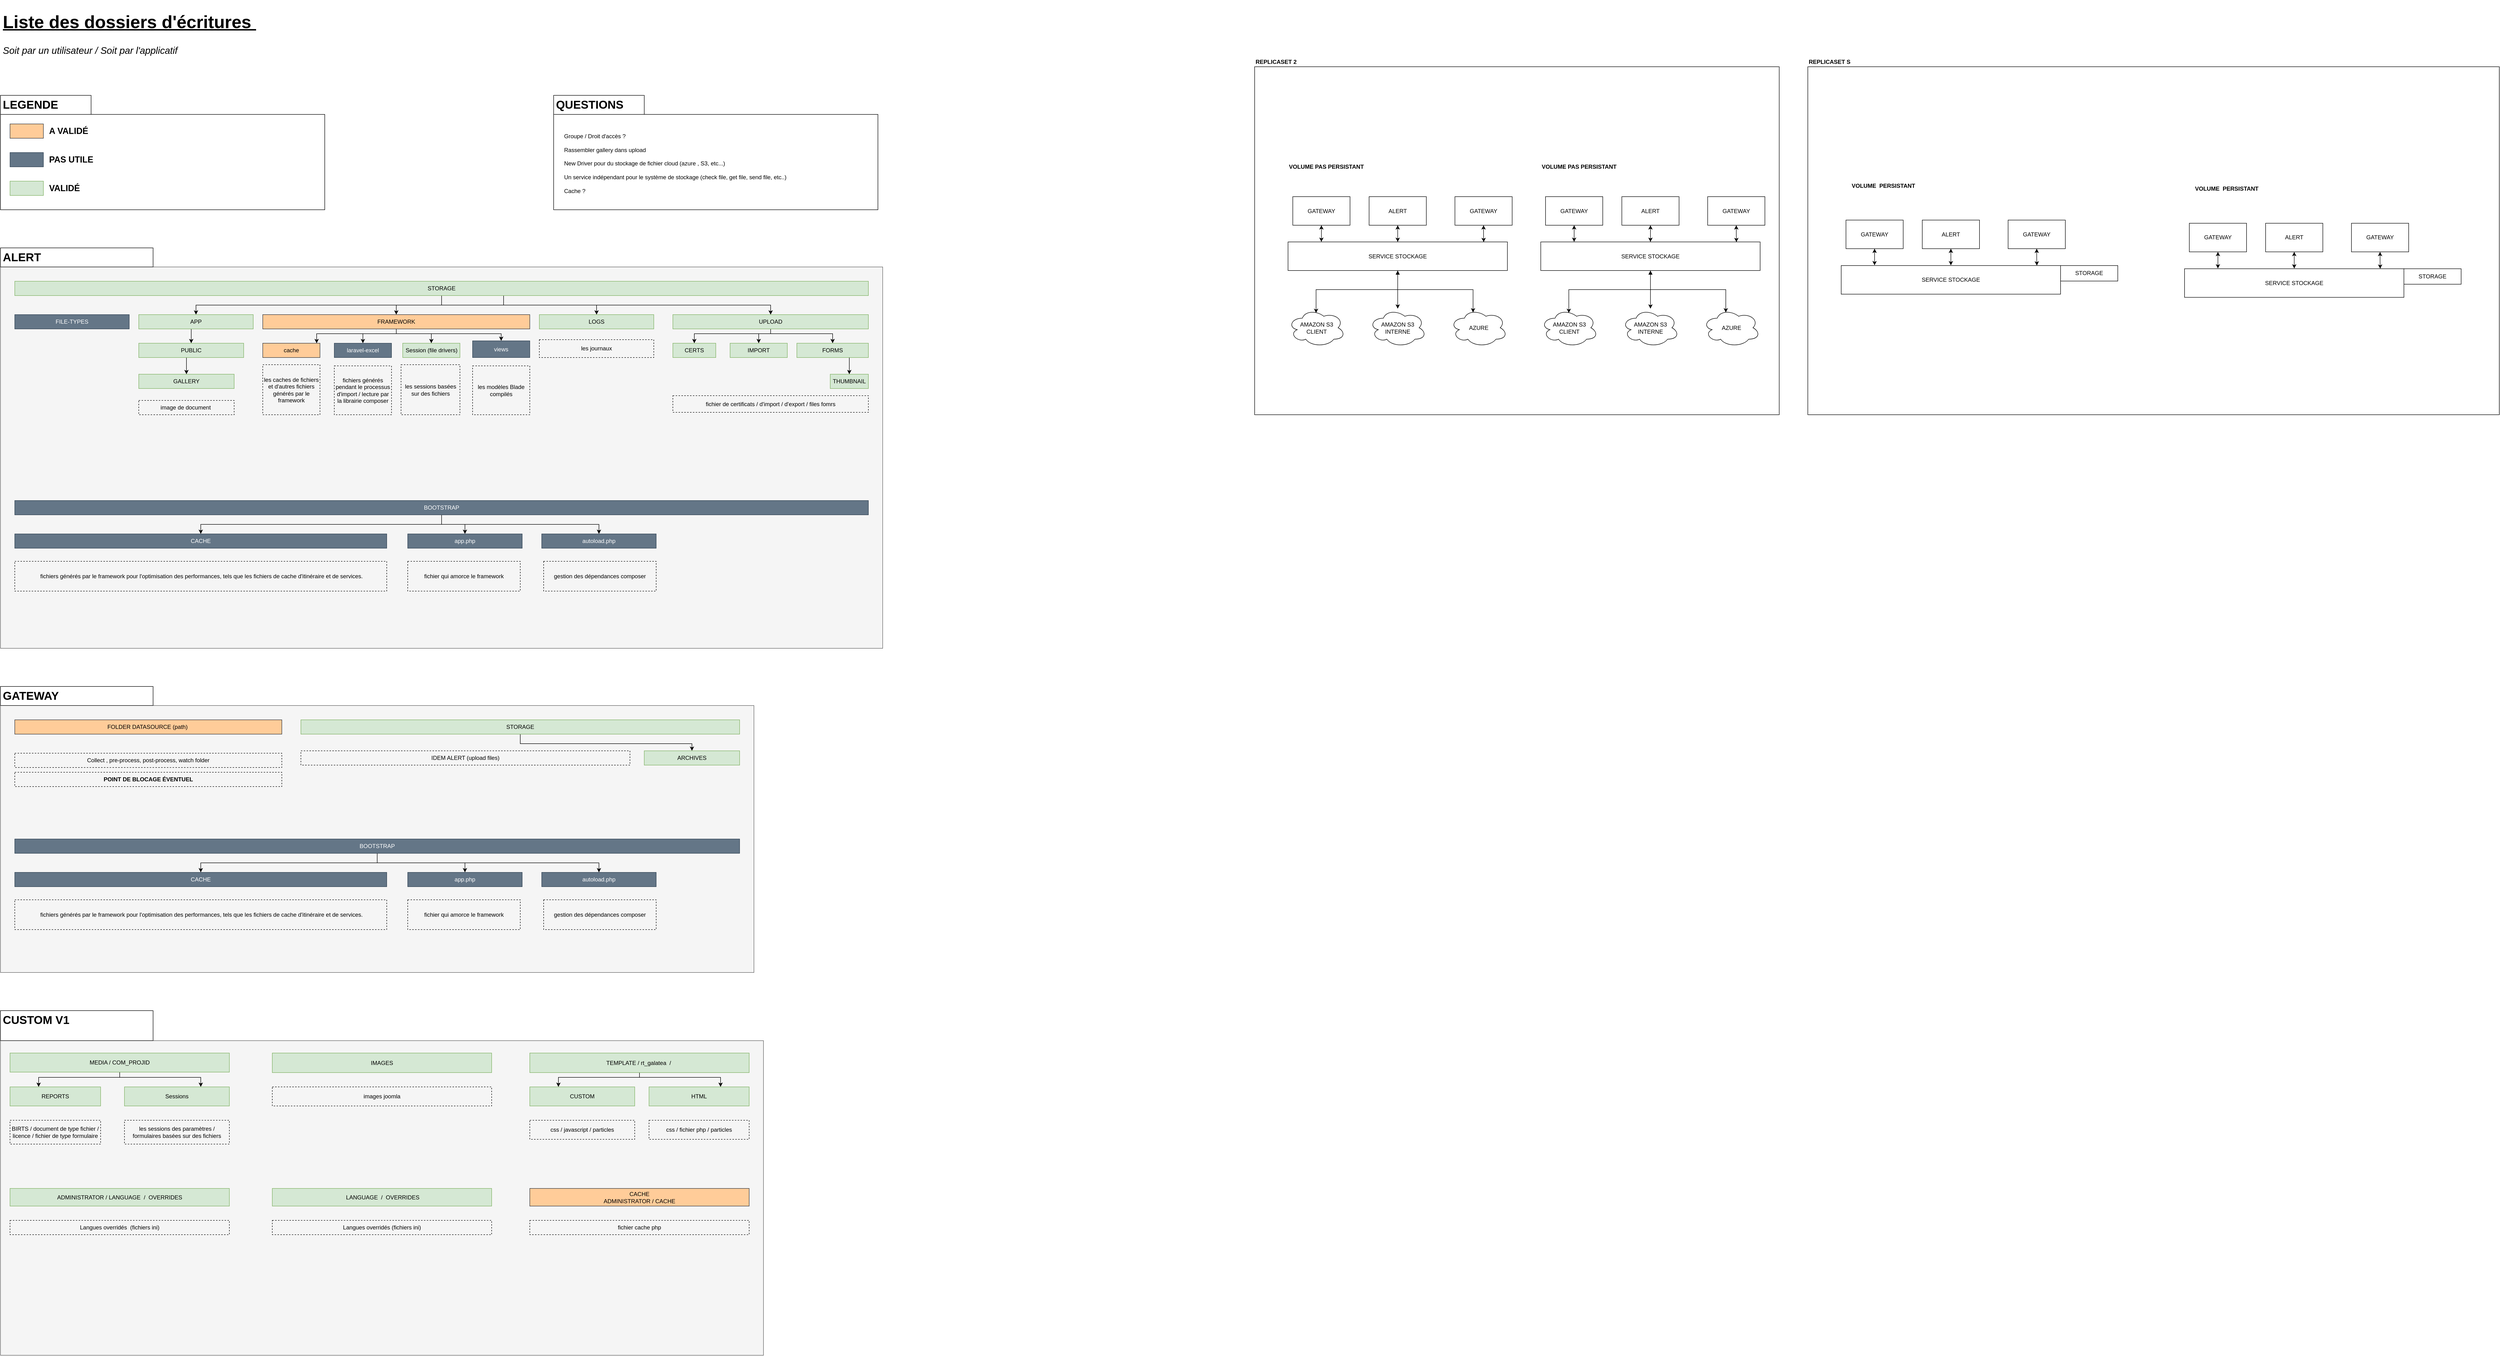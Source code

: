 <mxfile version="13.9.9" type="device"><diagram id="OkHd3RX6-KRM4iZGsdEb" name="Page-1"><mxGraphModel dx="9007" dy="5366" grid="1" gridSize="10" guides="1" tooltips="1" connect="1" arrows="1" fold="1" page="1" pageScale="1" pageWidth="827" pageHeight="1169" math="0" shadow="0"><root><mxCell id="0"/><mxCell id="1" parent="0"/><mxCell id="S_v7R1fjkgU-21lnmZTe-93" value="" style="rounded=0;whiteSpace=wrap;html=1;" parent="1" vertex="1"><mxGeometry x="3110" y="-1020" width="1450" height="730" as="geometry"/></mxCell><mxCell id="S_v7R1fjkgU-21lnmZTe-90" value="" style="rounded=0;whiteSpace=wrap;html=1;" parent="1" vertex="1"><mxGeometry x="1950" y="-1020" width="1100" height="730" as="geometry"/></mxCell><mxCell id="-ej1KCLemSZZlTg5Ht0C-1" value="" style="rounded=0;whiteSpace=wrap;html=1;fillColor=#f5f5f5;strokeColor=#666666;fontColor=#333333;" parent="1" vertex="1"><mxGeometry x="-680" y="-600" width="1850" height="800" as="geometry"/></mxCell><mxCell id="-ej1KCLemSZZlTg5Ht0C-12" style="edgeStyle=orthogonalEdgeStyle;rounded=0;orthogonalLoop=1;jettySize=auto;html=1;entryX=0.5;entryY=0;entryDx=0;entryDy=0;exitX=0.5;exitY=1;exitDx=0;exitDy=0;" parent="1" source="-ej1KCLemSZZlTg5Ht0C-5" target="-ej1KCLemSZZlTg5Ht0C-6" edge="1"><mxGeometry relative="1" as="geometry"><Array as="points"><mxPoint x="375" y="-520"/><mxPoint x="-270" y="-520"/></Array></mxGeometry></mxCell><mxCell id="-ej1KCLemSZZlTg5Ht0C-14" style="edgeStyle=orthogonalEdgeStyle;rounded=0;orthogonalLoop=1;jettySize=auto;html=1;entryX=0.5;entryY=0;entryDx=0;entryDy=0;" parent="1" source="-ej1KCLemSZZlTg5Ht0C-5" target="-ej1KCLemSZZlTg5Ht0C-8" edge="1"><mxGeometry relative="1" as="geometry"/></mxCell><mxCell id="-ej1KCLemSZZlTg5Ht0C-15" style="edgeStyle=orthogonalEdgeStyle;rounded=0;orthogonalLoop=1;jettySize=auto;html=1;entryX=0.5;entryY=0;entryDx=0;entryDy=0;exitX=0.5;exitY=1;exitDx=0;exitDy=0;" parent="1" source="-ej1KCLemSZZlTg5Ht0C-5" target="-ej1KCLemSZZlTg5Ht0C-10" edge="1"><mxGeometry relative="1" as="geometry"><Array as="points"><mxPoint x="375" y="-520"/><mxPoint x="570" y="-520"/></Array></mxGeometry></mxCell><mxCell id="-ej1KCLemSZZlTg5Ht0C-16" style="edgeStyle=orthogonalEdgeStyle;rounded=0;orthogonalLoop=1;jettySize=auto;html=1;entryX=0.5;entryY=0;entryDx=0;entryDy=0;exitX=0.5;exitY=1;exitDx=0;exitDy=0;" parent="1" source="-ej1KCLemSZZlTg5Ht0C-5" target="-ej1KCLemSZZlTg5Ht0C-11" edge="1"><mxGeometry relative="1" as="geometry"><Array as="points"><mxPoint x="375" y="-520"/><mxPoint x="935" y="-520"/></Array></mxGeometry></mxCell><mxCell id="-ej1KCLemSZZlTg5Ht0C-5" value="STORAGE" style="rounded=0;whiteSpace=wrap;html=1;strokeColor=#82b366;fillColor=#d5e8d4;" parent="1" vertex="1"><mxGeometry x="-650" y="-570" width="1790" height="30" as="geometry"/></mxCell><mxCell id="-ej1KCLemSZZlTg5Ht0C-18" style="edgeStyle=orthogonalEdgeStyle;rounded=0;orthogonalLoop=1;jettySize=auto;html=1;entryX=0.5;entryY=0;entryDx=0;entryDy=0;fillColor=#d5e8d4;" parent="1" source="-ej1KCLemSZZlTg5Ht0C-6" target="-ej1KCLemSZZlTg5Ht0C-17" edge="1"><mxGeometry relative="1" as="geometry"><Array as="points"><mxPoint x="-280" y="-460"/><mxPoint x="-280" y="-460"/></Array></mxGeometry></mxCell><mxCell id="-ej1KCLemSZZlTg5Ht0C-6" value="APP" style="rounded=0;whiteSpace=wrap;html=1;strokeColor=#82b366;fillColor=#d5e8d4;" parent="1" vertex="1"><mxGeometry x="-390" y="-500" width="240" height="30" as="geometry"/></mxCell><mxCell id="qd_x2ohk-GeoqMFToC4_-42" value="" style="edgeStyle=orthogonalEdgeStyle;rounded=0;orthogonalLoop=1;jettySize=auto;html=1;entryX=0.5;entryY=0;entryDx=0;entryDy=0;" parent="1" source="-ej1KCLemSZZlTg5Ht0C-8" target="qd_x2ohk-GeoqMFToC4_-41" edge="1"><mxGeometry relative="1" as="geometry"><Array as="points"><mxPoint x="150" y="-460"/><mxPoint x="224" y="-460"/></Array></mxGeometry></mxCell><mxCell id="qd_x2ohk-GeoqMFToC4_-46" style="edgeStyle=orthogonalEdgeStyle;rounded=0;orthogonalLoop=1;jettySize=auto;html=1;entryX=0.5;entryY=0;entryDx=0;entryDy=0;" parent="1" source="-ej1KCLemSZZlTg5Ht0C-8" target="qd_x2ohk-GeoqMFToC4_-44" edge="1"><mxGeometry relative="1" as="geometry"><Array as="points"><mxPoint x="150" y="-460"/><mxPoint x="80" y="-460"/></Array></mxGeometry></mxCell><mxCell id="qd_x2ohk-GeoqMFToC4_-47" style="edgeStyle=orthogonalEdgeStyle;rounded=0;orthogonalLoop=1;jettySize=auto;html=1;" parent="1" source="-ej1KCLemSZZlTg5Ht0C-8" target="qd_x2ohk-GeoqMFToC4_-43" edge="1"><mxGeometry relative="1" as="geometry"><Array as="points"><mxPoint x="150" y="-460"/><mxPoint x="-17" y="-460"/></Array></mxGeometry></mxCell><mxCell id="qd_x2ohk-GeoqMFToC4_-48" style="edgeStyle=orthogonalEdgeStyle;rounded=0;orthogonalLoop=1;jettySize=auto;html=1;exitX=0.5;exitY=1;exitDx=0;exitDy=0;entryX=0.5;entryY=0;entryDx=0;entryDy=0;" parent="1" source="-ej1KCLemSZZlTg5Ht0C-8" target="qd_x2ohk-GeoqMFToC4_-45" edge="1"><mxGeometry relative="1" as="geometry"><Array as="points"><mxPoint x="150" y="-460"/><mxPoint x="370" y="-460"/></Array></mxGeometry></mxCell><mxCell id="-ej1KCLemSZZlTg5Ht0C-8" value="FRAMEWORK" style="rounded=0;whiteSpace=wrap;html=1;strokeColor=#36393d;fillColor=#ffcc99;" parent="1" vertex="1"><mxGeometry x="-130" y="-500" width="560" height="30" as="geometry"/></mxCell><mxCell id="-ej1KCLemSZZlTg5Ht0C-10" value="LOGS" style="rounded=0;whiteSpace=wrap;html=1;strokeColor=#82b366;fillColor=#d5e8d4;" parent="1" vertex="1"><mxGeometry x="450" y="-500" width="240" height="30" as="geometry"/></mxCell><mxCell id="qd_x2ohk-GeoqMFToC4_-52" style="edgeStyle=orthogonalEdgeStyle;rounded=0;orthogonalLoop=1;jettySize=auto;html=1;entryX=0.5;entryY=0;entryDx=0;entryDy=0;" parent="1" source="-ej1KCLemSZZlTg5Ht0C-11" target="-ej1KCLemSZZlTg5Ht0C-24" edge="1"><mxGeometry relative="1" as="geometry"><Array as="points"><mxPoint x="935" y="-460"/><mxPoint x="910" y="-460"/></Array></mxGeometry></mxCell><mxCell id="qd_x2ohk-GeoqMFToC4_-53" style="edgeStyle=orthogonalEdgeStyle;rounded=0;orthogonalLoop=1;jettySize=auto;html=1;entryX=0.5;entryY=0;entryDx=0;entryDy=0;" parent="1" source="-ej1KCLemSZZlTg5Ht0C-11" target="qd_x2ohk-GeoqMFToC4_-2" edge="1"><mxGeometry relative="1" as="geometry"><Array as="points"><mxPoint x="935" y="-460"/><mxPoint x="775" y="-460"/></Array></mxGeometry></mxCell><mxCell id="qd_x2ohk-GeoqMFToC4_-54" style="edgeStyle=orthogonalEdgeStyle;rounded=0;orthogonalLoop=1;jettySize=auto;html=1;entryX=0.5;entryY=0;entryDx=0;entryDy=0;" parent="1" source="-ej1KCLemSZZlTg5Ht0C-11" target="-ej1KCLemSZZlTg5Ht0C-22" edge="1"><mxGeometry relative="1" as="geometry"><Array as="points"><mxPoint x="935" y="-460"/><mxPoint x="1065" y="-460"/></Array></mxGeometry></mxCell><mxCell id="-ej1KCLemSZZlTg5Ht0C-11" value="UPLOAD" style="rounded=0;whiteSpace=wrap;html=1;strokeColor=#82b366;fillColor=#d5e8d4;" parent="1" vertex="1"><mxGeometry x="730" y="-500" width="410" height="30" as="geometry"/></mxCell><mxCell id="-ej1KCLemSZZlTg5Ht0C-21" style="edgeStyle=orthogonalEdgeStyle;rounded=0;orthogonalLoop=1;jettySize=auto;html=1;entryX=0.5;entryY=0;entryDx=0;entryDy=0;fillColor=#d5e8d4;" parent="1" source="-ej1KCLemSZZlTg5Ht0C-17" target="-ej1KCLemSZZlTg5Ht0C-19" edge="1"><mxGeometry relative="1" as="geometry"><Array as="points"><mxPoint x="-290" y="-400"/><mxPoint x="-290" y="-400"/></Array></mxGeometry></mxCell><mxCell id="-ej1KCLemSZZlTg5Ht0C-17" value="PUBLIC" style="rounded=0;whiteSpace=wrap;html=1;strokeColor=#82b366;fillColor=#d5e8d4;" parent="1" vertex="1"><mxGeometry x="-390" y="-440" width="220" height="30" as="geometry"/></mxCell><mxCell id="-ej1KCLemSZZlTg5Ht0C-19" value="GALLERY" style="rounded=0;whiteSpace=wrap;html=1;strokeColor=#82b366;fillColor=#d5e8d4;" parent="1" vertex="1"><mxGeometry x="-390" y="-375" width="200" height="30" as="geometry"/></mxCell><mxCell id="-ej1KCLemSZZlTg5Ht0C-27" style="edgeStyle=orthogonalEdgeStyle;rounded=0;orthogonalLoop=1;jettySize=auto;html=1;entryX=0.5;entryY=0;entryDx=0;entryDy=0;fillColor=#d5e8d4;" parent="1" source="-ej1KCLemSZZlTg5Ht0C-22" target="-ej1KCLemSZZlTg5Ht0C-26" edge="1"><mxGeometry relative="1" as="geometry"><Array as="points"><mxPoint x="1100" y="-400"/><mxPoint x="1100" y="-400"/></Array></mxGeometry></mxCell><mxCell id="-ej1KCLemSZZlTg5Ht0C-22" value="FORMS" style="rounded=0;whiteSpace=wrap;html=1;strokeColor=#82b366;fillColor=#d5e8d4;" parent="1" vertex="1"><mxGeometry x="990" y="-440" width="150" height="30" as="geometry"/></mxCell><mxCell id="-ej1KCLemSZZlTg5Ht0C-24" value="IMPORT" style="rounded=0;whiteSpace=wrap;html=1;strokeColor=#82b366;fillColor=#d5e8d4;" parent="1" vertex="1"><mxGeometry x="850" y="-440" width="120" height="30" as="geometry"/></mxCell><mxCell id="-ej1KCLemSZZlTg5Ht0C-26" value="THUMBNAIL" style="rounded=0;whiteSpace=wrap;html=1;strokeColor=#82b366;fillColor=#d5e8d4;" parent="1" vertex="1"><mxGeometry x="1060" y="-375" width="80" height="30" as="geometry"/></mxCell><mxCell id="-ej1KCLemSZZlTg5Ht0C-37" style="edgeStyle=orthogonalEdgeStyle;rounded=0;orthogonalLoop=1;jettySize=auto;html=1;entryX=0.5;entryY=0;entryDx=0;entryDy=0;fillColor=#d5e8d4;" parent="1" source="-ej1KCLemSZZlTg5Ht0C-35" target="-ej1KCLemSZZlTg5Ht0C-36" edge="1"><mxGeometry relative="1" as="geometry"/></mxCell><mxCell id="-ej1KCLemSZZlTg5Ht0C-41" style="edgeStyle=orthogonalEdgeStyle;rounded=0;orthogonalLoop=1;jettySize=auto;html=1;entryX=0.5;entryY=0;entryDx=0;entryDy=0;fillColor=#d5e8d4;" parent="1" source="-ej1KCLemSZZlTg5Ht0C-35" target="-ej1KCLemSZZlTg5Ht0C-38" edge="1"><mxGeometry relative="1" as="geometry"/></mxCell><mxCell id="-ej1KCLemSZZlTg5Ht0C-42" style="edgeStyle=orthogonalEdgeStyle;rounded=0;orthogonalLoop=1;jettySize=auto;html=1;fillColor=#d5e8d4;" parent="1" source="-ej1KCLemSZZlTg5Ht0C-35" target="-ej1KCLemSZZlTg5Ht0C-39" edge="1"><mxGeometry relative="1" as="geometry"/></mxCell><mxCell id="-ej1KCLemSZZlTg5Ht0C-35" value="BOOTSTRAP" style="rounded=0;whiteSpace=wrap;html=1;strokeColor=#314354;fillColor=#647687;fontColor=#ffffff;" parent="1" vertex="1"><mxGeometry x="-650" y="-110" width="1790" height="30" as="geometry"/></mxCell><mxCell id="-ej1KCLemSZZlTg5Ht0C-36" value="CACHE" style="rounded=0;whiteSpace=wrap;html=1;strokeColor=#314354;fillColor=#647687;fontColor=#ffffff;" parent="1" vertex="1"><mxGeometry x="-650" y="-40" width="780" height="30" as="geometry"/></mxCell><mxCell id="-ej1KCLemSZZlTg5Ht0C-38" value="app.php" style="rounded=0;whiteSpace=wrap;html=1;strokeColor=#314354;fillColor=#647687;fontColor=#ffffff;" parent="1" vertex="1"><mxGeometry x="174" y="-40" width="240" height="30" as="geometry"/></mxCell><mxCell id="-ej1KCLemSZZlTg5Ht0C-39" value="autoload.php" style="rounded=0;whiteSpace=wrap;html=1;strokeColor=#314354;fillColor=#647687;fontColor=#ffffff;" parent="1" vertex="1"><mxGeometry x="455" y="-40" width="240" height="30" as="geometry"/></mxCell><mxCell id="-ej1KCLemSZZlTg5Ht0C-44" value="" style="rounded=0;whiteSpace=wrap;html=1;fillColor=#f5f5f5;strokeColor=#666666;fontColor=#333333;" parent="1" vertex="1"><mxGeometry x="-680" y="320" width="1580" height="560" as="geometry"/></mxCell><mxCell id="L23HltlDY-sC8uJdL2J7-2" style="edgeStyle=orthogonalEdgeStyle;rounded=0;orthogonalLoop=1;jettySize=auto;html=1;entryX=0.5;entryY=0;entryDx=0;entryDy=0;" parent="1" source="-ej1KCLemSZZlTg5Ht0C-51" target="L23HltlDY-sC8uJdL2J7-1" edge="1"><mxGeometry relative="1" as="geometry"/></mxCell><mxCell id="-ej1KCLemSZZlTg5Ht0C-51" value="STORAGE" style="rounded=0;whiteSpace=wrap;html=1;strokeColor=#82b366;fillColor=#d5e8d4;" parent="1" vertex="1"><mxGeometry x="-50" y="350" width="920" height="30" as="geometry"/></mxCell><mxCell id="-ej1KCLemSZZlTg5Ht0C-81" value="&lt;h1&gt;GATEWAY&lt;/h1&gt;" style="text;html=1;fillColor=none;spacing=5;spacingTop=-20;whiteSpace=wrap;overflow=hidden;rounded=0;strokeColor=#000000;" parent="1" vertex="1"><mxGeometry x="-680" y="280" width="320" height="40" as="geometry"/></mxCell><mxCell id="-ej1KCLemSZZlTg5Ht0C-82" value="image de document&amp;nbsp;" style="text;html=1;fillColor=none;align=center;verticalAlign=middle;whiteSpace=wrap;rounded=0;strokeColor=#000000;dashed=1;" parent="1" vertex="1"><mxGeometry x="-390" y="-320" width="200" height="30" as="geometry"/></mxCell><mxCell id="-ej1KCLemSZZlTg5Ht0C-83" value="&lt;h1&gt;ALERT&lt;/h1&gt;" style="text;html=1;fillColor=none;spacing=5;spacingTop=-20;whiteSpace=wrap;overflow=hidden;rounded=0;strokeColor=#000000;" parent="1" vertex="1"><mxGeometry x="-680" y="-640" width="320" height="40" as="geometry"/></mxCell><mxCell id="qd_x2ohk-GeoqMFToC4_-1" value="FOLDER DATASOURCE (path)&amp;nbsp;" style="rounded=0;whiteSpace=wrap;html=1;strokeColor=#36393d;fillColor=#ffcc99;" parent="1" vertex="1"><mxGeometry x="-650" y="350" width="560" height="30" as="geometry"/></mxCell><mxCell id="qd_x2ohk-GeoqMFToC4_-2" value="CERTS" style="rounded=0;whiteSpace=wrap;html=1;strokeColor=#82b366;fillColor=#d5e8d4;" parent="1" vertex="1"><mxGeometry x="730" y="-440" width="90" height="30" as="geometry"/></mxCell><mxCell id="qd_x2ohk-GeoqMFToC4_-5" value="FILE-TYPES" style="rounded=0;whiteSpace=wrap;html=1;strokeColor=#314354;fillColor=#647687;fontColor=#ffffff;" parent="1" vertex="1"><mxGeometry x="-650" y="-500" width="240" height="30" as="geometry"/></mxCell><mxCell id="qd_x2ohk-GeoqMFToC4_-13" value="" style="rounded=0;whiteSpace=wrap;html=1;fillColor=#f5f5f5;strokeColor=#666666;fontColor=#333333;" parent="1" vertex="1"><mxGeometry x="-680" y="1023" width="1600" height="660" as="geometry"/></mxCell><mxCell id="qd_x2ohk-GeoqMFToC4_-17" value="&lt;h1&gt;&lt;span&gt;CUSTOM V1&lt;br&gt;&lt;/span&gt;&lt;span style=&quot;font-size: 12px ; font-weight: normal&quot;&gt;&lt;br&gt;&lt;/span&gt;&lt;/h1&gt;" style="text;html=1;fillColor=none;spacing=5;spacingTop=-20;whiteSpace=wrap;overflow=hidden;rounded=0;strokeColor=#000000;" parent="1" vertex="1"><mxGeometry x="-680" y="960" width="320" height="63" as="geometry"/></mxCell><mxCell id="qd_x2ohk-GeoqMFToC4_-28" value="" style="edgeStyle=orthogonalEdgeStyle;rounded=0;orthogonalLoop=1;jettySize=auto;html=1;" parent="1" source="qd_x2ohk-GeoqMFToC4_-26" target="qd_x2ohk-GeoqMFToC4_-27" edge="1"><mxGeometry relative="1" as="geometry"><Array as="points"><mxPoint x="-430" y="1100"/><mxPoint x="-600" y="1100"/></Array></mxGeometry></mxCell><mxCell id="qd_x2ohk-GeoqMFToC4_-30" value="" style="edgeStyle=orthogonalEdgeStyle;rounded=0;orthogonalLoop=1;jettySize=auto;html=1;" parent="1" source="qd_x2ohk-GeoqMFToC4_-26" target="qd_x2ohk-GeoqMFToC4_-29" edge="1"><mxGeometry relative="1" as="geometry"><Array as="points"><mxPoint x="-430" y="1100"/><mxPoint x="-260" y="1100"/></Array></mxGeometry></mxCell><mxCell id="qd_x2ohk-GeoqMFToC4_-26" value="MEDIA / COM_PROJID" style="rounded=0;whiteSpace=wrap;html=1;fillColor=#d5e8d4;strokeColor=#82b366;" parent="1" vertex="1"><mxGeometry x="-660" y="1049" width="460" height="40" as="geometry"/></mxCell><mxCell id="qd_x2ohk-GeoqMFToC4_-27" value="REPORTS" style="whiteSpace=wrap;html=1;rounded=0;fillColor=#d5e8d4;strokeColor=#82b366;" parent="1" vertex="1"><mxGeometry x="-660" y="1120" width="190" height="40" as="geometry"/></mxCell><mxCell id="qd_x2ohk-GeoqMFToC4_-29" value="Sessions" style="whiteSpace=wrap;html=1;rounded=0;fillColor=#d5e8d4;strokeColor=#82b366;" parent="1" vertex="1"><mxGeometry x="-420" y="1120" width="220" height="40" as="geometry"/></mxCell><mxCell id="qd_x2ohk-GeoqMFToC4_-31" value="IMAGES" style="rounded=0;whiteSpace=wrap;html=1;fillColor=#d5e8d4;strokeColor=#82b366;" parent="1" vertex="1"><mxGeometry x="-110" y="1049" width="460" height="41" as="geometry"/></mxCell><mxCell id="qd_x2ohk-GeoqMFToC4_-34" value="" style="edgeStyle=orthogonalEdgeStyle;rounded=0;orthogonalLoop=1;jettySize=auto;html=1;" parent="1" source="qd_x2ohk-GeoqMFToC4_-32" target="qd_x2ohk-GeoqMFToC4_-33" edge="1"><mxGeometry relative="1" as="geometry"><Array as="points"><mxPoint x="660" y="1100"/><mxPoint x="490" y="1100"/></Array></mxGeometry></mxCell><mxCell id="qd_x2ohk-GeoqMFToC4_-36" value="" style="edgeStyle=orthogonalEdgeStyle;rounded=0;orthogonalLoop=1;jettySize=auto;html=1;" parent="1" source="qd_x2ohk-GeoqMFToC4_-32" target="qd_x2ohk-GeoqMFToC4_-35" edge="1"><mxGeometry relative="1" as="geometry"><Array as="points"><mxPoint x="660" y="1100"/><mxPoint x="830" y="1100"/></Array></mxGeometry></mxCell><mxCell id="qd_x2ohk-GeoqMFToC4_-32" value="TEMPLATE / rt_galatea&amp;nbsp; /&amp;nbsp;" style="rounded=0;whiteSpace=wrap;html=1;fillColor=#d5e8d4;strokeColor=#82b366;" parent="1" vertex="1"><mxGeometry x="430" y="1049" width="460" height="41" as="geometry"/></mxCell><mxCell id="qd_x2ohk-GeoqMFToC4_-33" value="CUSTOM" style="whiteSpace=wrap;html=1;rounded=0;fillColor=#d5e8d4;strokeColor=#82b366;" parent="1" vertex="1"><mxGeometry x="430" y="1120" width="220" height="40" as="geometry"/></mxCell><mxCell id="qd_x2ohk-GeoqMFToC4_-35" value="HTML" style="whiteSpace=wrap;html=1;rounded=0;fillColor=#d5e8d4;strokeColor=#82b366;" parent="1" vertex="1"><mxGeometry x="680" y="1120" width="210" height="40" as="geometry"/></mxCell><mxCell id="qd_x2ohk-GeoqMFToC4_-37" value="ADMINISTRATOR / LANGUAGE&amp;nbsp; /&amp;nbsp; OVERRIDES" style="rounded=0;whiteSpace=wrap;html=1;fillColor=#d5e8d4;strokeColor=#82b366;" parent="1" vertex="1"><mxGeometry x="-660" y="1333" width="460" height="37" as="geometry"/></mxCell><mxCell id="qd_x2ohk-GeoqMFToC4_-38" value="&amp;nbsp;LANGUAGE&amp;nbsp; /&amp;nbsp; OVERRIDES" style="rounded=0;whiteSpace=wrap;html=1;fillColor=#d5e8d4;strokeColor=#82b366;" parent="1" vertex="1"><mxGeometry x="-110" y="1333" width="460" height="37" as="geometry"/></mxCell><mxCell id="qd_x2ohk-GeoqMFToC4_-40" value="CACHE&lt;br&gt;ADMINISTRATOR / CACHE" style="rounded=0;whiteSpace=wrap;html=1;fillColor=#ffcc99;strokeColor=#36393d;" parent="1" vertex="1"><mxGeometry x="430" y="1333" width="460" height="37" as="geometry"/></mxCell><mxCell id="qd_x2ohk-GeoqMFToC4_-41" value="Session (file drivers)" style="whiteSpace=wrap;html=1;rounded=0;strokeColor=#82b366;fillColor=#d5e8d4;" parent="1" vertex="1"><mxGeometry x="163.5" y="-440" width="120" height="30" as="geometry"/></mxCell><mxCell id="qd_x2ohk-GeoqMFToC4_-43" value="cache" style="whiteSpace=wrap;html=1;rounded=0;strokeColor=#36393d;fillColor=#ffcc99;" parent="1" vertex="1"><mxGeometry x="-130" y="-440" width="120" height="30" as="geometry"/></mxCell><mxCell id="qd_x2ohk-GeoqMFToC4_-44" value="laravel-excel" style="whiteSpace=wrap;html=1;rounded=0;strokeColor=#314354;fillColor=#647687;fontColor=#ffffff;" parent="1" vertex="1"><mxGeometry x="20" y="-440" width="120" height="30" as="geometry"/></mxCell><mxCell id="qd_x2ohk-GeoqMFToC4_-45" value="views" style="whiteSpace=wrap;html=1;rounded=0;strokeColor=#314354;fillColor=#647687;fontColor=#ffffff;" parent="1" vertex="1"><mxGeometry x="310" y="-445" width="120" height="35" as="geometry"/></mxCell><mxCell id="qd_x2ohk-GeoqMFToC4_-49" value="fichier de certificats / d'import / d'export / files fomrs" style="text;html=1;fillColor=none;align=center;verticalAlign=middle;whiteSpace=wrap;rounded=0;strokeColor=#000000;dashed=1;" parent="1" vertex="1"><mxGeometry x="730" y="-330" width="410" height="35" as="geometry"/></mxCell><mxCell id="qd_x2ohk-GeoqMFToC4_-50" value="les modèles Blade compilés" style="text;html=1;fillColor=none;align=center;verticalAlign=middle;whiteSpace=wrap;rounded=0;strokeColor=#000000;dashed=1;" parent="1" vertex="1"><mxGeometry x="310" y="-392.5" width="120" height="102.5" as="geometry"/></mxCell><mxCell id="qd_x2ohk-GeoqMFToC4_-55" value="les sessions basées sur des fichiers" style="text;html=1;fillColor=none;align=center;verticalAlign=middle;whiteSpace=wrap;rounded=0;strokeColor=#000000;dashed=1;" parent="1" vertex="1"><mxGeometry x="160" y="-395" width="123.5" height="105" as="geometry"/></mxCell><mxCell id="qd_x2ohk-GeoqMFToC4_-56" value="les caches de fichiers et d'autres fichiers générés par le framework" style="text;html=1;fillColor=none;align=center;verticalAlign=middle;whiteSpace=wrap;rounded=0;strokeColor=#000000;dashed=1;" parent="1" vertex="1"><mxGeometry x="-130" y="-395" width="120" height="105" as="geometry"/></mxCell><mxCell id="qd_x2ohk-GeoqMFToC4_-57" value="fichiers générés pendant le processus d'import / lecture par la librairie composer" style="text;html=1;fillColor=none;align=center;verticalAlign=middle;whiteSpace=wrap;rounded=0;strokeColor=#000000;dashed=1;" parent="1" vertex="1"><mxGeometry x="20" y="-392.5" width="120" height="102.5" as="geometry"/></mxCell><mxCell id="qd_x2ohk-GeoqMFToC4_-58" value="fichier qui amorce le framework" style="text;html=1;fillColor=none;align=center;verticalAlign=middle;whiteSpace=wrap;rounded=0;strokeColor=#000000;dashed=1;" parent="1" vertex="1"><mxGeometry x="174" y="17.5" width="236" height="62.5" as="geometry"/></mxCell><mxCell id="qd_x2ohk-GeoqMFToC4_-59" value="&amp;nbsp;fichiers générés par le framework pour l'optimisation des performances, tels que les fichiers de cache d'itinéraire et de services." style="text;html=1;fillColor=none;align=center;verticalAlign=middle;whiteSpace=wrap;rounded=0;strokeColor=#000000;dashed=1;" parent="1" vertex="1"><mxGeometry x="-650" y="17.5" width="780" height="62.5" as="geometry"/></mxCell><mxCell id="qd_x2ohk-GeoqMFToC4_-60" value="gestion des dépendances composer" style="text;html=1;fillColor=none;align=center;verticalAlign=middle;whiteSpace=wrap;rounded=0;strokeColor=#000000;dashed=1;" parent="1" vertex="1"><mxGeometry x="459" y="17.5" width="236" height="62.5" as="geometry"/></mxCell><mxCell id="qd_x2ohk-GeoqMFToC4_-61" value="" style="rounded=0;whiteSpace=wrap;html=1;strokeColor=#000000;align=left;" parent="1" vertex="1"><mxGeometry x="-680" y="-920" width="680" height="200" as="geometry"/></mxCell><mxCell id="qd_x2ohk-GeoqMFToC4_-62" value="&lt;h1&gt;LEGENDE&lt;/h1&gt;" style="text;html=1;fillColor=none;spacing=5;spacingTop=-20;whiteSpace=wrap;overflow=hidden;rounded=0;strokeColor=#000000;" parent="1" vertex="1"><mxGeometry x="-680" y="-960" width="190" height="40" as="geometry"/></mxCell><mxCell id="qd_x2ohk-GeoqMFToC4_-63" value="" style="rounded=0;whiteSpace=wrap;html=1;strokeColor=#36393d;fillColor=#ffcc99;" parent="1" vertex="1"><mxGeometry x="-660" y="-900" width="70" height="30" as="geometry"/></mxCell><mxCell id="qd_x2ohk-GeoqMFToC4_-64" value="" style="rounded=0;whiteSpace=wrap;html=1;strokeColor=#314354;fillColor=#647687;fontColor=#ffffff;" parent="1" vertex="1"><mxGeometry x="-660" y="-840" width="70" height="30" as="geometry"/></mxCell><mxCell id="qd_x2ohk-GeoqMFToC4_-65" value="" style="rounded=0;whiteSpace=wrap;html=1;strokeColor=#82b366;fillColor=#d5e8d4;" parent="1" vertex="1"><mxGeometry x="-660" y="-780" width="70" height="30" as="geometry"/></mxCell><mxCell id="qd_x2ohk-GeoqMFToC4_-67" value="&lt;b&gt;&lt;font style=&quot;font-size: 18px&quot;&gt;A VALIDÉ&lt;/font&gt;&lt;/b&gt;" style="text;html=1;strokeColor=none;fillColor=none;align=left;verticalAlign=middle;whiteSpace=wrap;rounded=0;" parent="1" vertex="1"><mxGeometry x="-580" y="-900" width="170" height="30" as="geometry"/></mxCell><mxCell id="qd_x2ohk-GeoqMFToC4_-68" value="&lt;span style=&quot;font-size: 18px&quot;&gt;&lt;b&gt;PAS UTILE&lt;/b&gt;&lt;/span&gt;" style="text;html=1;strokeColor=none;fillColor=none;align=left;verticalAlign=middle;whiteSpace=wrap;rounded=0;" parent="1" vertex="1"><mxGeometry x="-580" y="-840" width="170" height="30" as="geometry"/></mxCell><mxCell id="qd_x2ohk-GeoqMFToC4_-69" value="&lt;span style=&quot;font-size: 18px&quot;&gt;&lt;b&gt;VALIDÉ&lt;/b&gt;&lt;/span&gt;" style="text;html=1;strokeColor=none;fillColor=none;align=left;verticalAlign=middle;whiteSpace=wrap;rounded=0;" parent="1" vertex="1"><mxGeometry x="-580" y="-780" width="170" height="30" as="geometry"/></mxCell><mxCell id="qd_x2ohk-GeoqMFToC4_-71" style="edgeStyle=orthogonalEdgeStyle;rounded=0;orthogonalLoop=1;jettySize=auto;html=1;entryX=0.5;entryY=0;entryDx=0;entryDy=0;fillColor=#d5e8d4;" parent="1" source="qd_x2ohk-GeoqMFToC4_-74" target="qd_x2ohk-GeoqMFToC4_-75" edge="1"><mxGeometry relative="1" as="geometry"/></mxCell><mxCell id="qd_x2ohk-GeoqMFToC4_-72" style="edgeStyle=orthogonalEdgeStyle;rounded=0;orthogonalLoop=1;jettySize=auto;html=1;entryX=0.5;entryY=0;entryDx=0;entryDy=0;fillColor=#d5e8d4;" parent="1" source="qd_x2ohk-GeoqMFToC4_-74" target="qd_x2ohk-GeoqMFToC4_-76" edge="1"><mxGeometry relative="1" as="geometry"/></mxCell><mxCell id="qd_x2ohk-GeoqMFToC4_-73" style="edgeStyle=orthogonalEdgeStyle;rounded=0;orthogonalLoop=1;jettySize=auto;html=1;fillColor=#d5e8d4;" parent="1" source="qd_x2ohk-GeoqMFToC4_-74" target="qd_x2ohk-GeoqMFToC4_-77" edge="1"><mxGeometry relative="1" as="geometry"/></mxCell><mxCell id="qd_x2ohk-GeoqMFToC4_-74" value="BOOTSTRAP" style="rounded=0;whiteSpace=wrap;html=1;strokeColor=#314354;fillColor=#647687;fontColor=#ffffff;" parent="1" vertex="1"><mxGeometry x="-650" y="600" width="1520" height="30" as="geometry"/></mxCell><mxCell id="qd_x2ohk-GeoqMFToC4_-75" value="CACHE" style="rounded=0;whiteSpace=wrap;html=1;strokeColor=#314354;fillColor=#647687;fontColor=#ffffff;" parent="1" vertex="1"><mxGeometry x="-650" y="670" width="780" height="30" as="geometry"/></mxCell><mxCell id="qd_x2ohk-GeoqMFToC4_-76" value="app.php" style="rounded=0;whiteSpace=wrap;html=1;strokeColor=#314354;fillColor=#647687;fontColor=#ffffff;" parent="1" vertex="1"><mxGeometry x="174" y="670" width="240" height="30" as="geometry"/></mxCell><mxCell id="qd_x2ohk-GeoqMFToC4_-77" value="autoload.php" style="rounded=0;whiteSpace=wrap;html=1;strokeColor=#314354;fillColor=#647687;fontColor=#ffffff;" parent="1" vertex="1"><mxGeometry x="455" y="670" width="240" height="30" as="geometry"/></mxCell><mxCell id="qd_x2ohk-GeoqMFToC4_-78" value="fichier qui amorce le framework" style="text;html=1;fillColor=none;align=center;verticalAlign=middle;whiteSpace=wrap;rounded=0;strokeColor=#000000;dashed=1;" parent="1" vertex="1"><mxGeometry x="174" y="727.5" width="236" height="62.5" as="geometry"/></mxCell><mxCell id="qd_x2ohk-GeoqMFToC4_-79" value="&amp;nbsp;fichiers générés par le framework pour l'optimisation des performances, tels que les fichiers de cache d'itinéraire et de services." style="text;html=1;fillColor=none;align=center;verticalAlign=middle;whiteSpace=wrap;rounded=0;strokeColor=#000000;dashed=1;" parent="1" vertex="1"><mxGeometry x="-650" y="727.5" width="780" height="62.5" as="geometry"/></mxCell><mxCell id="qd_x2ohk-GeoqMFToC4_-80" value="gestion des dépendances composer" style="text;html=1;fillColor=none;align=center;verticalAlign=middle;whiteSpace=wrap;rounded=0;strokeColor=#000000;dashed=1;" parent="1" vertex="1"><mxGeometry x="459" y="727.5" width="236" height="62.5" as="geometry"/></mxCell><mxCell id="qd_x2ohk-GeoqMFToC4_-81" value="Collect , pre-process, post-process, watch folder" style="text;html=1;fillColor=none;align=center;verticalAlign=middle;whiteSpace=wrap;rounded=0;strokeColor=#000000;dashed=1;" parent="1" vertex="1"><mxGeometry x="-650" y="420" width="560" height="30" as="geometry"/></mxCell><mxCell id="qd_x2ohk-GeoqMFToC4_-82" value="Langues overridés (fichiers ini)" style="text;html=1;fillColor=none;align=center;verticalAlign=middle;whiteSpace=wrap;rounded=0;strokeColor=#000000;dashed=1;" parent="1" vertex="1"><mxGeometry x="-110" y="1400" width="460" height="30" as="geometry"/></mxCell><mxCell id="qd_x2ohk-GeoqMFToC4_-83" value="Langues overridés&amp;nbsp; (fichiers ini)" style="text;html=1;fillColor=none;align=center;verticalAlign=middle;whiteSpace=wrap;rounded=0;strokeColor=#000000;dashed=1;" parent="1" vertex="1"><mxGeometry x="-660" y="1400" width="460" height="30" as="geometry"/></mxCell><mxCell id="qd_x2ohk-GeoqMFToC4_-84" value="fichier cache php" style="text;html=1;fillColor=none;align=center;verticalAlign=middle;whiteSpace=wrap;rounded=0;strokeColor=#000000;dashed=1;" parent="1" vertex="1"><mxGeometry x="430" y="1400" width="460" height="30" as="geometry"/></mxCell><mxCell id="qd_x2ohk-GeoqMFToC4_-85" value="images joomla" style="text;html=1;fillColor=none;align=center;verticalAlign=middle;whiteSpace=wrap;rounded=0;strokeColor=#000000;dashed=1;" parent="1" vertex="1"><mxGeometry x="-110" y="1120" width="460" height="40" as="geometry"/></mxCell><mxCell id="qd_x2ohk-GeoqMFToC4_-86" value="css / javascript / particles" style="text;html=1;fillColor=none;align=center;verticalAlign=middle;whiteSpace=wrap;rounded=0;strokeColor=#000000;dashed=1;" parent="1" vertex="1"><mxGeometry x="430" y="1190" width="220" height="40" as="geometry"/></mxCell><mxCell id="qd_x2ohk-GeoqMFToC4_-87" value="&lt;span&gt;les sessions des paramètres / formulaires basées sur des fichiers&lt;/span&gt;" style="text;html=1;fillColor=none;align=center;verticalAlign=middle;whiteSpace=wrap;rounded=0;strokeColor=#000000;dashed=1;" parent="1" vertex="1"><mxGeometry x="-420" y="1190" width="220" height="50" as="geometry"/></mxCell><mxCell id="qd_x2ohk-GeoqMFToC4_-88" value="BIRTS / document de type fichier / licence / fichier de type formulaire" style="text;html=1;fillColor=none;align=center;verticalAlign=middle;whiteSpace=wrap;rounded=0;strokeColor=#000000;dashed=1;" parent="1" vertex="1"><mxGeometry x="-660" y="1190" width="190" height="50" as="geometry"/></mxCell><mxCell id="qd_x2ohk-GeoqMFToC4_-90" value="css / fichier php / particles" style="text;html=1;fillColor=none;align=center;verticalAlign=middle;whiteSpace=wrap;rounded=0;strokeColor=#000000;dashed=1;" parent="1" vertex="1"><mxGeometry x="680" y="1190" width="210" height="40" as="geometry"/></mxCell><mxCell id="qd_x2ohk-GeoqMFToC4_-91" value="les journaux" style="text;html=1;fillColor=none;align=center;verticalAlign=middle;whiteSpace=wrap;rounded=0;strokeColor=#000000;dashed=1;" parent="1" vertex="1"><mxGeometry x="450" y="-447.5" width="240" height="37.5" as="geometry"/></mxCell><mxCell id="qd_x2ohk-GeoqMFToC4_-92" value="IDEM ALERT (upload files)" style="text;html=1;fillColor=none;align=center;verticalAlign=middle;whiteSpace=wrap;rounded=0;strokeColor=#000000;dashed=1;" parent="1" vertex="1"><mxGeometry x="-50" y="415" width="690" height="30" as="geometry"/></mxCell><mxCell id="qd_x2ohk-GeoqMFToC4_-93" value="&lt;h1 style=&quot;font-size: 37px&quot;&gt;&lt;font style=&quot;font-size: 37px&quot;&gt;&lt;u&gt;Liste des dossiers d'écritures&amp;nbsp;&lt;/u&gt;&lt;/font&gt;&lt;/h1&gt;&lt;p&gt;&lt;i&gt;&lt;span style=&quot;font-size: 20px&quot;&gt;Soit par un utilisateur /&amp;nbsp;&lt;/span&gt;&lt;span style=&quot;font-size: 20px&quot;&gt;Soit par l'applicatif&lt;/span&gt;&lt;/i&gt;&lt;/p&gt;" style="text;html=1;strokeColor=none;fillColor=none;spacing=5;spacingTop=-20;whiteSpace=wrap;overflow=hidden;rounded=0;dashed=1;" parent="1" vertex="1"><mxGeometry x="-680" y="-1150" width="770" height="150" as="geometry"/></mxCell><mxCell id="qd_x2ohk-GeoqMFToC4_-94" value="&lt;b&gt;POINT DE BLOCAGE ÉVENTUEL&lt;/b&gt;" style="text;html=1;fillColor=none;align=center;verticalAlign=middle;whiteSpace=wrap;rounded=0;strokeColor=#000000;dashed=1;" parent="1" vertex="1"><mxGeometry x="-650" y="460" width="560" height="30" as="geometry"/></mxCell><mxCell id="SRsg5g59tNGAZgM-c1_F-1" value="" style="rounded=0;whiteSpace=wrap;html=1;strokeColor=#000000;align=left;" parent="1" vertex="1"><mxGeometry x="480" y="-920" width="680" height="200" as="geometry"/></mxCell><mxCell id="SRsg5g59tNGAZgM-c1_F-2" value="&lt;h1&gt;QUESTIONS&lt;/h1&gt;" style="text;html=1;fillColor=none;spacing=5;spacingTop=-20;whiteSpace=wrap;overflow=hidden;rounded=0;strokeColor=#000000;" parent="1" vertex="1"><mxGeometry x="480" y="-960" width="190" height="40" as="geometry"/></mxCell><mxCell id="SRsg5g59tNGAZgM-c1_F-10" value="Groupe / Droit d'accès ?&lt;br&gt;&lt;br&gt;Rassembler gallery dans upload&lt;br&gt;&lt;br&gt;New Driver pour du stockage de fichier cloud (azure , S3, etc...)&lt;br&gt;&lt;br&gt;Un service indépendant pour le système de stockage (check file, get file, send file, etc..)&amp;nbsp;&lt;br&gt;&lt;br&gt;Cache ?&amp;nbsp;" style="text;html=1;strokeColor=none;fillColor=none;align=left;verticalAlign=middle;whiteSpace=wrap;rounded=0;" parent="1" vertex="1"><mxGeometry x="500" y="-905" width="560" height="175" as="geometry"/></mxCell><mxCell id="L23HltlDY-sC8uJdL2J7-1" value="ARCHIVES" style="rounded=0;whiteSpace=wrap;html=1;strokeColor=#82b366;fillColor=#d5e8d4;" parent="1" vertex="1"><mxGeometry x="670" y="415" width="200" height="30" as="geometry"/></mxCell><mxCell id="S_v7R1fjkgU-21lnmZTe-12" style="edgeStyle=orthogonalEdgeStyle;rounded=0;orthogonalLoop=1;jettySize=auto;html=1;entryX=0.5;entryY=0;entryDx=0;entryDy=0;startArrow=classic;startFill=1;" parent="1" source="S_v7R1fjkgU-21lnmZTe-3" target="S_v7R1fjkgU-21lnmZTe-7" edge="1"><mxGeometry relative="1" as="geometry"/></mxCell><mxCell id="S_v7R1fjkgU-21lnmZTe-3" value="ALERT" style="rounded=0;whiteSpace=wrap;html=1;" parent="1" vertex="1"><mxGeometry x="2720" y="-747.5" width="120" height="60" as="geometry"/></mxCell><mxCell id="S_v7R1fjkgU-21lnmZTe-13" style="edgeStyle=orthogonalEdgeStyle;rounded=0;orthogonalLoop=1;jettySize=auto;html=1;entryX=0.892;entryY=0.007;entryDx=0;entryDy=0;entryPerimeter=0;startArrow=classic;startFill=1;" parent="1" source="S_v7R1fjkgU-21lnmZTe-5" target="S_v7R1fjkgU-21lnmZTe-7" edge="1"><mxGeometry relative="1" as="geometry"/></mxCell><mxCell id="S_v7R1fjkgU-21lnmZTe-5" value="GATEWAY" style="rounded=0;whiteSpace=wrap;html=1;" parent="1" vertex="1"><mxGeometry x="2900" y="-747.5" width="120" height="60" as="geometry"/></mxCell><mxCell id="S_v7R1fjkgU-21lnmZTe-11" style="edgeStyle=orthogonalEdgeStyle;rounded=0;orthogonalLoop=1;jettySize=auto;html=1;entryX=0.152;entryY=-0.002;entryDx=0;entryDy=0;entryPerimeter=0;startArrow=classic;startFill=1;" parent="1" source="S_v7R1fjkgU-21lnmZTe-6" target="S_v7R1fjkgU-21lnmZTe-7" edge="1"><mxGeometry relative="1" as="geometry"/></mxCell><mxCell id="S_v7R1fjkgU-21lnmZTe-6" value="GATEWAY" style="rounded=0;whiteSpace=wrap;html=1;" parent="1" vertex="1"><mxGeometry x="2560" y="-747.5" width="120" height="60" as="geometry"/></mxCell><mxCell id="S_v7R1fjkgU-21lnmZTe-14" style="edgeStyle=orthogonalEdgeStyle;rounded=0;orthogonalLoop=1;jettySize=auto;html=1;entryX=0.49;entryY=0.113;entryDx=0;entryDy=0;entryPerimeter=0;" parent="1" source="S_v7R1fjkgU-21lnmZTe-7" target="S_v7R1fjkgU-21lnmZTe-8" edge="1"><mxGeometry relative="1" as="geometry"/></mxCell><mxCell id="S_v7R1fjkgU-21lnmZTe-34" style="edgeStyle=orthogonalEdgeStyle;rounded=0;orthogonalLoop=1;jettySize=auto;html=1;" parent="1" source="S_v7R1fjkgU-21lnmZTe-7" target="S_v7R1fjkgU-21lnmZTe-9" edge="1"><mxGeometry relative="1" as="geometry"/></mxCell><mxCell id="S_v7R1fjkgU-21lnmZTe-35" style="edgeStyle=orthogonalEdgeStyle;rounded=0;orthogonalLoop=1;jettySize=auto;html=1;entryX=0.4;entryY=0.1;entryDx=0;entryDy=0;entryPerimeter=0;startArrow=block;startFill=1;" parent="1" source="S_v7R1fjkgU-21lnmZTe-7" target="S_v7R1fjkgU-21lnmZTe-10" edge="1"><mxGeometry relative="1" as="geometry"/></mxCell><mxCell id="S_v7R1fjkgU-21lnmZTe-7" value="SERVICE STOCKAGE" style="rounded=0;whiteSpace=wrap;html=1;" parent="1" vertex="1"><mxGeometry x="2550" y="-652.5" width="460" height="60" as="geometry"/></mxCell><mxCell id="S_v7R1fjkgU-21lnmZTe-8" value="AMAZON S3&lt;br&gt;CLIENT" style="ellipse;shape=cloud;whiteSpace=wrap;html=1;" parent="1" vertex="1"><mxGeometry x="2550" y="-512.5" width="120" height="80" as="geometry"/></mxCell><mxCell id="S_v7R1fjkgU-21lnmZTe-9" value="AMAZON S3&lt;br&gt;INTERNE" style="ellipse;shape=cloud;whiteSpace=wrap;html=1;" parent="1" vertex="1"><mxGeometry x="2720" y="-512.5" width="120" height="80" as="geometry"/></mxCell><mxCell id="S_v7R1fjkgU-21lnmZTe-10" value="AZURE" style="ellipse;shape=cloud;whiteSpace=wrap;html=1;" parent="1" vertex="1"><mxGeometry x="2890" y="-512.5" width="120" height="80" as="geometry"/></mxCell><mxCell id="S_v7R1fjkgU-21lnmZTe-31" value="&lt;b&gt;REPLICASET 2&lt;/b&gt;" style="text;html=1;strokeColor=none;fillColor=none;align=left;verticalAlign=middle;whiteSpace=wrap;rounded=0;" parent="1" vertex="1"><mxGeometry x="1950" y="-1040" width="104.5" height="20" as="geometry"/></mxCell><mxCell id="S_v7R1fjkgU-21lnmZTe-40" value="SERVICE STOCKAGE" style="rounded=0;whiteSpace=wrap;html=1;" parent="1" vertex="1"><mxGeometry x="3900" y="-596.25" width="460" height="60" as="geometry"/></mxCell><mxCell id="S_v7R1fjkgU-21lnmZTe-41" style="edgeStyle=orthogonalEdgeStyle;rounded=0;orthogonalLoop=1;jettySize=auto;html=1;entryX=0.5;entryY=0;entryDx=0;entryDy=0;startArrow=classic;startFill=1;" parent="1" source="S_v7R1fjkgU-21lnmZTe-42" edge="1"><mxGeometry relative="1" as="geometry"><mxPoint x="4130" y="-596.67" as="targetPoint"/></mxGeometry></mxCell><mxCell id="S_v7R1fjkgU-21lnmZTe-42" value="ALERT" style="rounded=0;whiteSpace=wrap;html=1;" parent="1" vertex="1"><mxGeometry x="4070" y="-691.67" width="120" height="60" as="geometry"/></mxCell><mxCell id="S_v7R1fjkgU-21lnmZTe-43" style="edgeStyle=orthogonalEdgeStyle;rounded=0;orthogonalLoop=1;jettySize=auto;html=1;entryX=0.892;entryY=0.007;entryDx=0;entryDy=0;entryPerimeter=0;startArrow=classic;startFill=1;" parent="1" source="S_v7R1fjkgU-21lnmZTe-44" edge="1"><mxGeometry relative="1" as="geometry"><mxPoint x="4310.32" y="-596.25" as="targetPoint"/></mxGeometry></mxCell><mxCell id="S_v7R1fjkgU-21lnmZTe-44" value="GATEWAY" style="rounded=0;whiteSpace=wrap;html=1;" parent="1" vertex="1"><mxGeometry x="4250" y="-691.67" width="120" height="60" as="geometry"/></mxCell><mxCell id="S_v7R1fjkgU-21lnmZTe-45" style="edgeStyle=orthogonalEdgeStyle;rounded=0;orthogonalLoop=1;jettySize=auto;html=1;entryX=0.152;entryY=-0.002;entryDx=0;entryDy=0;entryPerimeter=0;startArrow=classic;startFill=1;" parent="1" source="S_v7R1fjkgU-21lnmZTe-46" edge="1"><mxGeometry relative="1" as="geometry"><mxPoint x="3969.92" y="-596.79" as="targetPoint"/></mxGeometry></mxCell><mxCell id="S_v7R1fjkgU-21lnmZTe-46" value="GATEWAY" style="rounded=0;whiteSpace=wrap;html=1;" parent="1" vertex="1"><mxGeometry x="3910" y="-691.67" width="120" height="60" as="geometry"/></mxCell><mxCell id="S_v7R1fjkgU-21lnmZTe-47" value="STORAGE" style="rounded=0;whiteSpace=wrap;html=1;" parent="1" vertex="1"><mxGeometry x="4360" y="-596.25" width="120" height="32.5" as="geometry"/></mxCell><mxCell id="S_v7R1fjkgU-21lnmZTe-48" value="&lt;b&gt;VOLUME PAS PERSISTANT&lt;/b&gt;" style="text;html=1;strokeColor=none;fillColor=none;align=left;verticalAlign=middle;whiteSpace=wrap;rounded=0;" parent="1" vertex="1"><mxGeometry x="2550" y="-820" width="220" height="20" as="geometry"/></mxCell><mxCell id="S_v7R1fjkgU-21lnmZTe-49" value="&lt;b&gt;VOLUME&amp;nbsp; PERSISTANT&lt;/b&gt;" style="text;html=1;strokeColor=none;fillColor=none;align=left;verticalAlign=middle;whiteSpace=wrap;rounded=0;" parent="1" vertex="1"><mxGeometry x="3920" y="-773.75" width="220" height="20" as="geometry"/></mxCell><mxCell id="S_v7R1fjkgU-21lnmZTe-75" style="edgeStyle=orthogonalEdgeStyle;rounded=0;orthogonalLoop=1;jettySize=auto;html=1;entryX=0.5;entryY=0;entryDx=0;entryDy=0;startArrow=classic;startFill=1;" parent="1" source="S_v7R1fjkgU-21lnmZTe-76" target="S_v7R1fjkgU-21lnmZTe-84" edge="1"><mxGeometry relative="1" as="geometry"/></mxCell><mxCell id="S_v7R1fjkgU-21lnmZTe-76" value="ALERT" style="rounded=0;whiteSpace=wrap;html=1;" parent="1" vertex="1"><mxGeometry x="2190" y="-747.5" width="120" height="60" as="geometry"/></mxCell><mxCell id="S_v7R1fjkgU-21lnmZTe-77" style="edgeStyle=orthogonalEdgeStyle;rounded=0;orthogonalLoop=1;jettySize=auto;html=1;entryX=0.892;entryY=0.007;entryDx=0;entryDy=0;entryPerimeter=0;startArrow=classic;startFill=1;" parent="1" source="S_v7R1fjkgU-21lnmZTe-78" target="S_v7R1fjkgU-21lnmZTe-84" edge="1"><mxGeometry relative="1" as="geometry"/></mxCell><mxCell id="S_v7R1fjkgU-21lnmZTe-78" value="GATEWAY" style="rounded=0;whiteSpace=wrap;html=1;" parent="1" vertex="1"><mxGeometry x="2370" y="-747.5" width="120" height="60" as="geometry"/></mxCell><mxCell id="S_v7R1fjkgU-21lnmZTe-79" style="edgeStyle=orthogonalEdgeStyle;rounded=0;orthogonalLoop=1;jettySize=auto;html=1;entryX=0.152;entryY=-0.002;entryDx=0;entryDy=0;entryPerimeter=0;startArrow=classic;startFill=1;" parent="1" source="S_v7R1fjkgU-21lnmZTe-80" target="S_v7R1fjkgU-21lnmZTe-84" edge="1"><mxGeometry relative="1" as="geometry"/></mxCell><mxCell id="S_v7R1fjkgU-21lnmZTe-80" value="GATEWAY" style="rounded=0;whiteSpace=wrap;html=1;" parent="1" vertex="1"><mxGeometry x="2030" y="-747.5" width="120" height="60" as="geometry"/></mxCell><mxCell id="S_v7R1fjkgU-21lnmZTe-81" style="edgeStyle=orthogonalEdgeStyle;rounded=0;orthogonalLoop=1;jettySize=auto;html=1;entryX=0.49;entryY=0.113;entryDx=0;entryDy=0;entryPerimeter=0;" parent="1" source="S_v7R1fjkgU-21lnmZTe-84" target="S_v7R1fjkgU-21lnmZTe-85" edge="1"><mxGeometry relative="1" as="geometry"/></mxCell><mxCell id="S_v7R1fjkgU-21lnmZTe-82" style="edgeStyle=orthogonalEdgeStyle;rounded=0;orthogonalLoop=1;jettySize=auto;html=1;" parent="1" source="S_v7R1fjkgU-21lnmZTe-84" target="S_v7R1fjkgU-21lnmZTe-86" edge="1"><mxGeometry relative="1" as="geometry"/></mxCell><mxCell id="S_v7R1fjkgU-21lnmZTe-83" style="edgeStyle=orthogonalEdgeStyle;rounded=0;orthogonalLoop=1;jettySize=auto;html=1;entryX=0.4;entryY=0.1;entryDx=0;entryDy=0;entryPerimeter=0;startArrow=block;startFill=1;" parent="1" source="S_v7R1fjkgU-21lnmZTe-84" target="S_v7R1fjkgU-21lnmZTe-87" edge="1"><mxGeometry relative="1" as="geometry"/></mxCell><mxCell id="S_v7R1fjkgU-21lnmZTe-84" value="SERVICE STOCKAGE" style="rounded=0;whiteSpace=wrap;html=1;" parent="1" vertex="1"><mxGeometry x="2020" y="-652.5" width="460" height="60" as="geometry"/></mxCell><mxCell id="S_v7R1fjkgU-21lnmZTe-85" value="AMAZON S3&lt;br&gt;CLIENT" style="ellipse;shape=cloud;whiteSpace=wrap;html=1;" parent="1" vertex="1"><mxGeometry x="2020" y="-512.5" width="120" height="80" as="geometry"/></mxCell><mxCell id="S_v7R1fjkgU-21lnmZTe-86" value="AMAZON S3&lt;br&gt;INTERNE" style="ellipse;shape=cloud;whiteSpace=wrap;html=1;" parent="1" vertex="1"><mxGeometry x="2190" y="-512.5" width="120" height="80" as="geometry"/></mxCell><mxCell id="S_v7R1fjkgU-21lnmZTe-87" value="AZURE" style="ellipse;shape=cloud;whiteSpace=wrap;html=1;" parent="1" vertex="1"><mxGeometry x="2360" y="-512.5" width="120" height="80" as="geometry"/></mxCell><mxCell id="S_v7R1fjkgU-21lnmZTe-88" value="&lt;b&gt;VOLUME PAS PERSISTANT&lt;/b&gt;" style="text;html=1;strokeColor=none;fillColor=none;align=left;verticalAlign=middle;whiteSpace=wrap;rounded=0;" parent="1" vertex="1"><mxGeometry x="2020" y="-820" width="220" height="20" as="geometry"/></mxCell><mxCell id="S_v7R1fjkgU-21lnmZTe-107" value="&lt;b&gt;REPLICASET S&amp;nbsp;&lt;/b&gt;" style="text;html=1;strokeColor=none;fillColor=none;align=left;verticalAlign=middle;whiteSpace=wrap;rounded=0;" parent="1" vertex="1"><mxGeometry x="3110" y="-1040" width="104.5" height="20" as="geometry"/></mxCell><mxCell id="S_v7R1fjkgU-21lnmZTe-132" value="SERVICE STOCKAGE" style="rounded=0;whiteSpace=wrap;html=1;" parent="1" vertex="1"><mxGeometry x="3180" y="-602.92" width="460" height="60" as="geometry"/></mxCell><mxCell id="S_v7R1fjkgU-21lnmZTe-133" style="edgeStyle=orthogonalEdgeStyle;rounded=0;orthogonalLoop=1;jettySize=auto;html=1;entryX=0.5;entryY=0;entryDx=0;entryDy=0;startArrow=classic;startFill=1;" parent="1" source="S_v7R1fjkgU-21lnmZTe-134" edge="1"><mxGeometry relative="1" as="geometry"><mxPoint x="3410" y="-603.34" as="targetPoint"/></mxGeometry></mxCell><mxCell id="S_v7R1fjkgU-21lnmZTe-134" value="ALERT" style="rounded=0;whiteSpace=wrap;html=1;" parent="1" vertex="1"><mxGeometry x="3350" y="-698.34" width="120" height="60" as="geometry"/></mxCell><mxCell id="S_v7R1fjkgU-21lnmZTe-135" style="edgeStyle=orthogonalEdgeStyle;rounded=0;orthogonalLoop=1;jettySize=auto;html=1;entryX=0.892;entryY=0.007;entryDx=0;entryDy=0;entryPerimeter=0;startArrow=classic;startFill=1;" parent="1" source="S_v7R1fjkgU-21lnmZTe-136" edge="1"><mxGeometry relative="1" as="geometry"><mxPoint x="3590.32" y="-602.92" as="targetPoint"/></mxGeometry></mxCell><mxCell id="S_v7R1fjkgU-21lnmZTe-136" value="GATEWAY" style="rounded=0;whiteSpace=wrap;html=1;" parent="1" vertex="1"><mxGeometry x="3530" y="-698.34" width="120" height="60" as="geometry"/></mxCell><mxCell id="S_v7R1fjkgU-21lnmZTe-137" style="edgeStyle=orthogonalEdgeStyle;rounded=0;orthogonalLoop=1;jettySize=auto;html=1;entryX=0.152;entryY=-0.002;entryDx=0;entryDy=0;entryPerimeter=0;startArrow=classic;startFill=1;" parent="1" source="S_v7R1fjkgU-21lnmZTe-138" edge="1"><mxGeometry relative="1" as="geometry"><mxPoint x="3249.92" y="-603.46" as="targetPoint"/></mxGeometry></mxCell><mxCell id="S_v7R1fjkgU-21lnmZTe-138" value="GATEWAY" style="rounded=0;whiteSpace=wrap;html=1;" parent="1" vertex="1"><mxGeometry x="3190" y="-698.34" width="120" height="60" as="geometry"/></mxCell><mxCell id="S_v7R1fjkgU-21lnmZTe-139" value="STORAGE" style="rounded=0;whiteSpace=wrap;html=1;" parent="1" vertex="1"><mxGeometry x="3640" y="-602.92" width="120" height="32.5" as="geometry"/></mxCell><mxCell id="S_v7R1fjkgU-21lnmZTe-140" value="&lt;b&gt;VOLUME&amp;nbsp; PERSISTANT&lt;/b&gt;" style="text;html=1;strokeColor=none;fillColor=none;align=left;verticalAlign=middle;whiteSpace=wrap;rounded=0;" parent="1" vertex="1"><mxGeometry x="3200" y="-780.42" width="220" height="20" as="geometry"/></mxCell></root></mxGraphModel></diagram></mxfile>